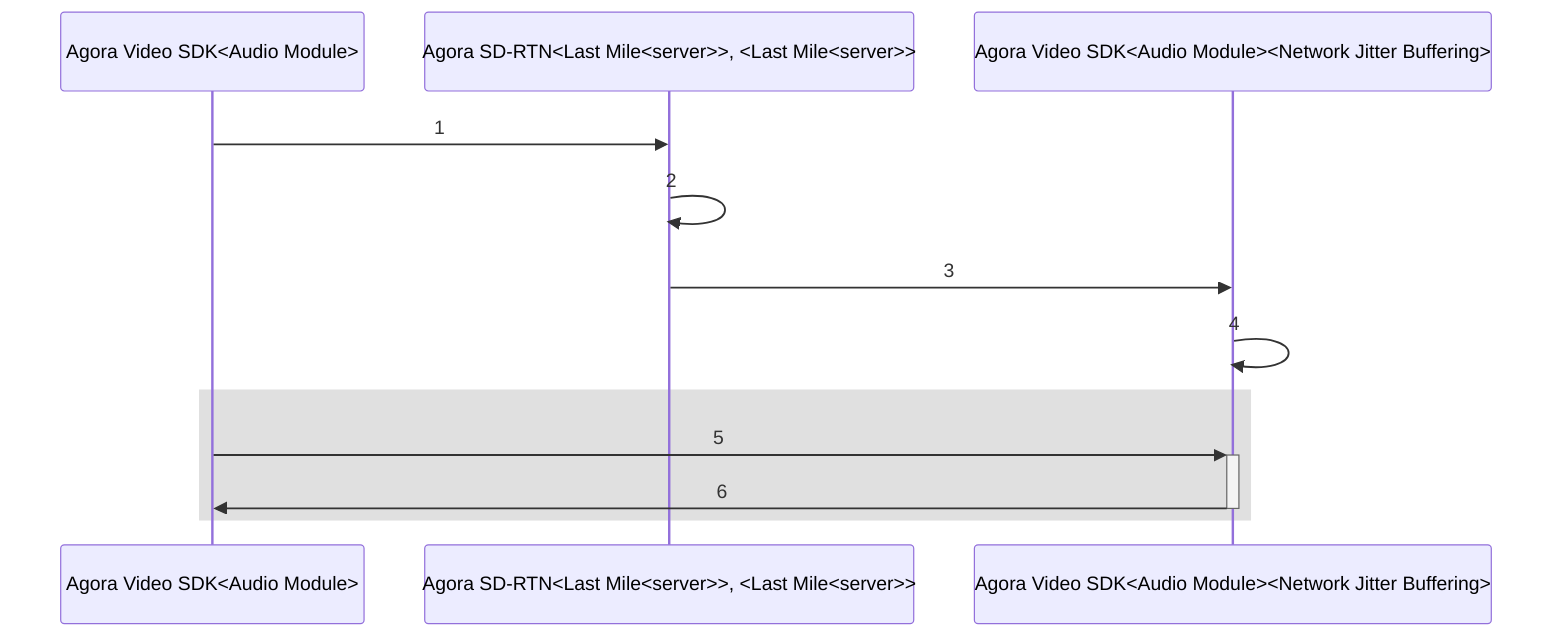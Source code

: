 sequenceDiagram
    participant A as Agora Video SDK<Audio Module>
    participant B as Agora SD-RTN<Last Mile<server>>, <Last Mile<server>>
    participant C as Agora Video SDK<Audio Module><Network Jitter Buffering>
    
    A->>B: 1
    B->>B: 2
    B->>C: 3
    C->>C: 4
    rect rgb(224, 224, 224)
        A->>+C: 5
        C->>-A: 6
    end